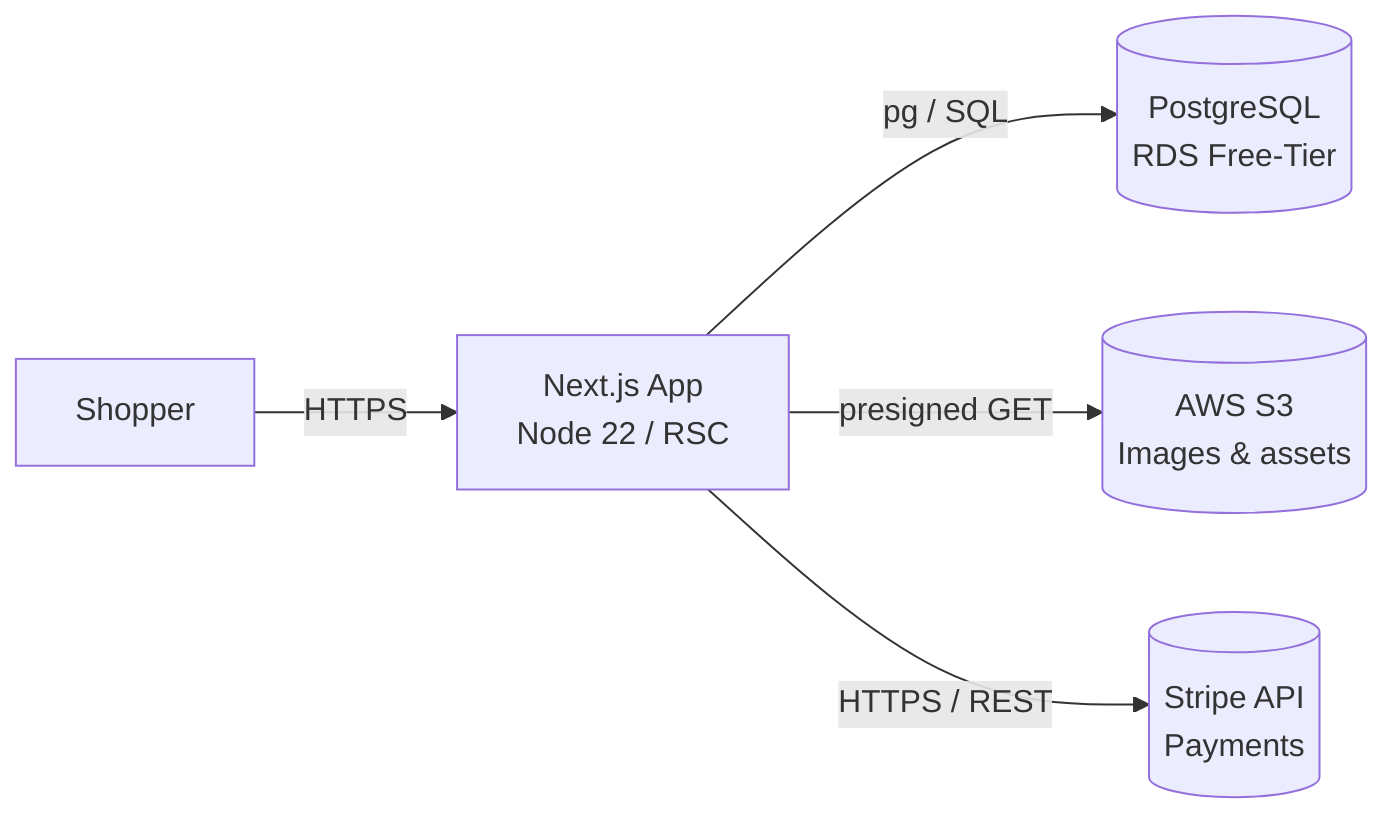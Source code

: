 flowchart LR
  user[Shopper]
  web[Next.js App<br/>Node 22 / RSC]
  db[(PostgreSQL<br/>RDS Free-Tier)]
  s3[(AWS S3<br/>Images & assets)]
  api[(Stripe API<br/>Payments)]

  user -->|HTTPS| web
  web -->|pg / SQL| db
  web -->|presigned GET| s3
  web -->|HTTPS / REST| api